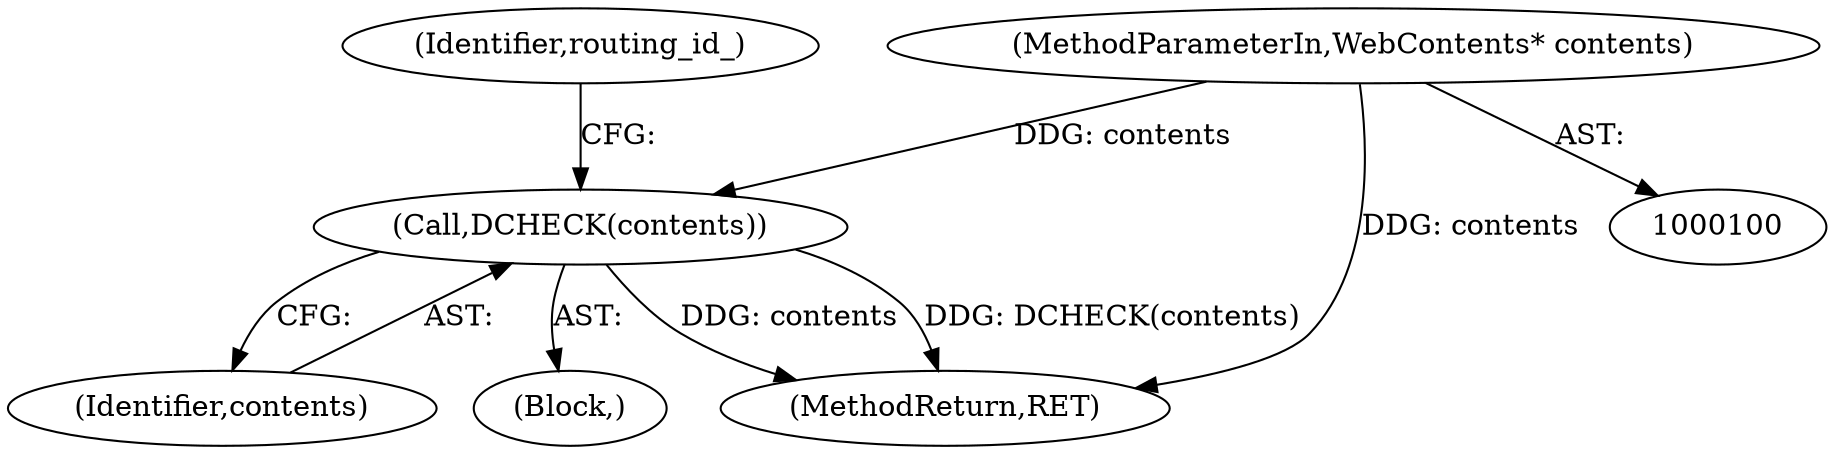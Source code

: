 digraph "0_Chrome_0e3d721470add955c056e3051614f58c7220e85b_11@pointer" {
"1000103" [label="(Call,DCHECK(contents))"];
"1000101" [label="(MethodParameterIn,WebContents* contents)"];
"1000104" [label="(Identifier,contents)"];
"1000102" [label="(Block,)"];
"1000106" [label="(Identifier,routing_id_)"];
"1000101" [label="(MethodParameterIn,WebContents* contents)"];
"1000108" [label="(MethodReturn,RET)"];
"1000103" [label="(Call,DCHECK(contents))"];
"1000103" -> "1000102"  [label="AST: "];
"1000103" -> "1000104"  [label="CFG: "];
"1000104" -> "1000103"  [label="AST: "];
"1000106" -> "1000103"  [label="CFG: "];
"1000103" -> "1000108"  [label="DDG: contents"];
"1000103" -> "1000108"  [label="DDG: DCHECK(contents)"];
"1000101" -> "1000103"  [label="DDG: contents"];
"1000101" -> "1000100"  [label="AST: "];
"1000101" -> "1000108"  [label="DDG: contents"];
}
